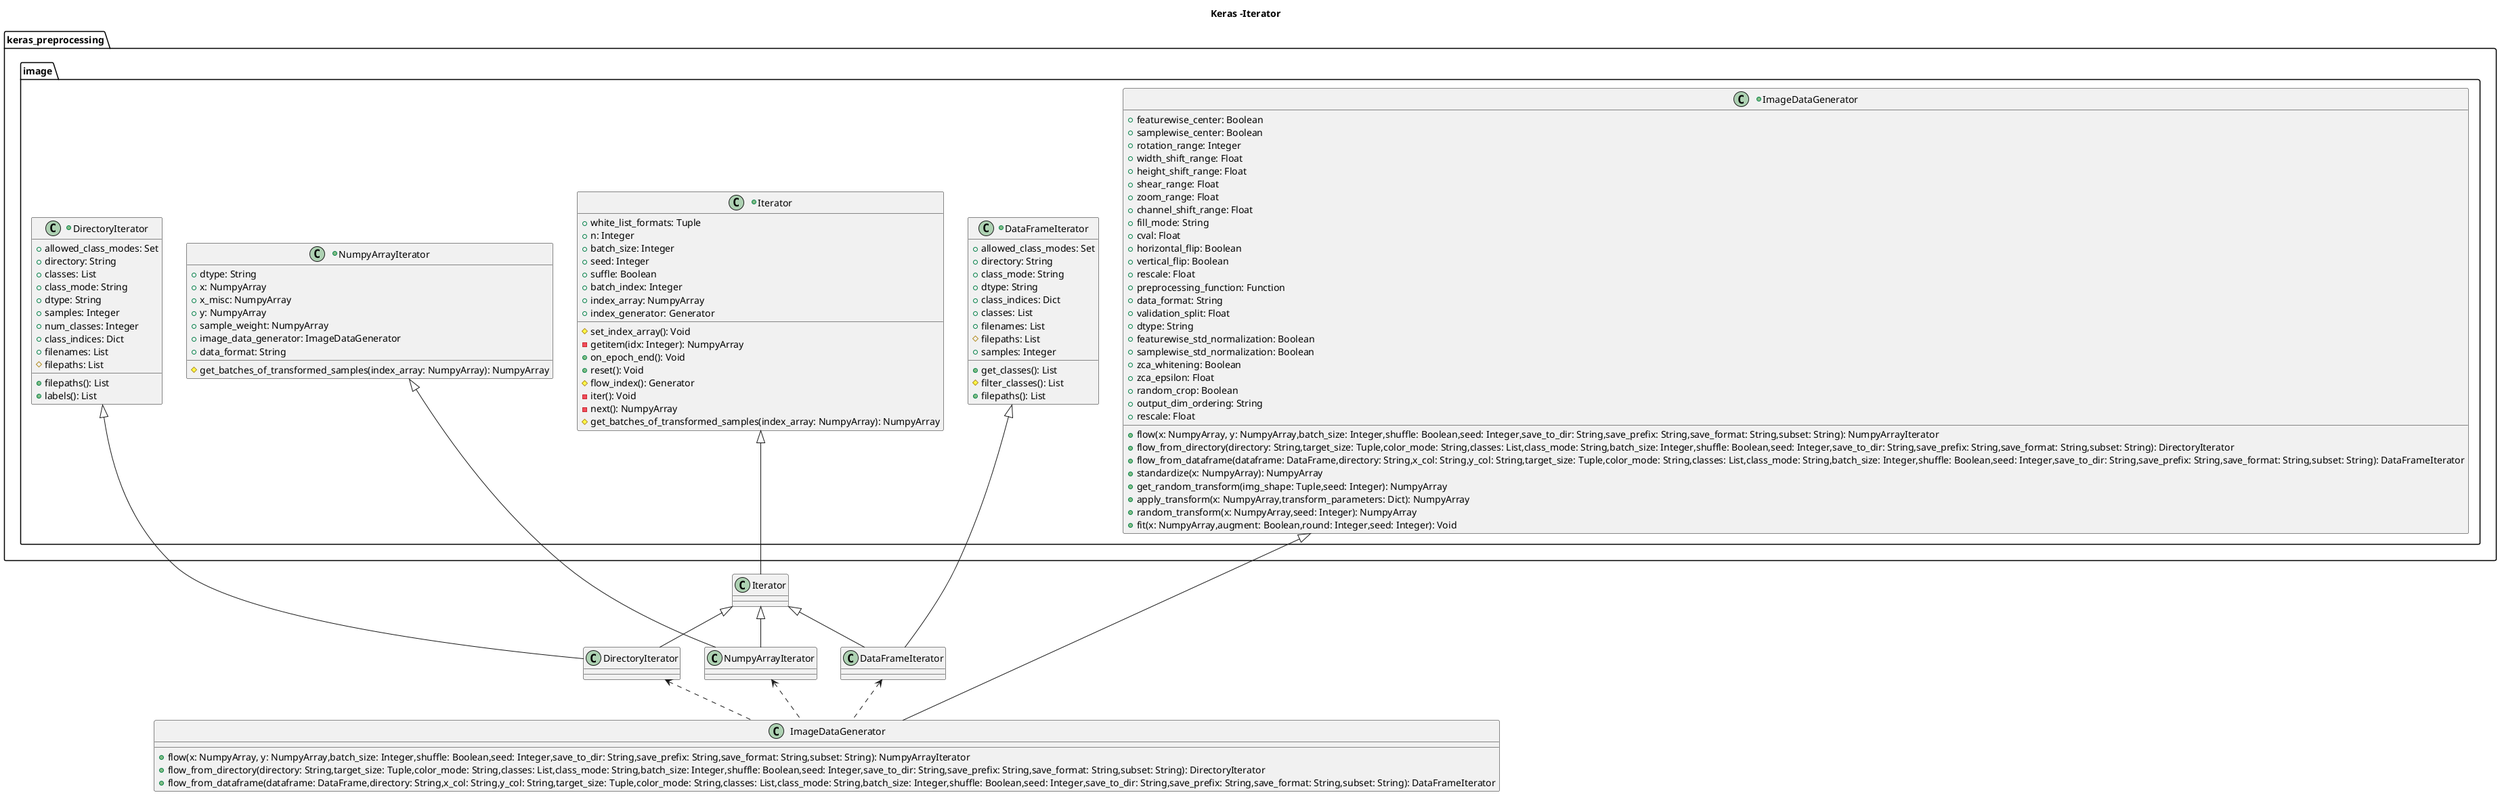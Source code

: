 @startuml

title Keras -Iterator


+class keras_preprocessing.image.Iterator {
    +white_list_formats: Tuple
    +n: Integer
    +batch_size: Integer
    +seed: Integer
    +suffle: Boolean
    +batch_index: Integer
    +index_array: NumpyArray
    +index_generator: Generator

    #set_index_array(): Void
    -getitem(idx: Integer): NumpyArray
    +on_epoch_end(): Void
    +reset(): Void
    #flow_index(): Generator
    -iter(): Void
    -next(): NumpyArray
    #get_batches_of_transformed_samples(index_array: NumpyArray): NumpyArray
    
}

+class keras_preprocessing.image.DataFrameIterator {
    +allowed_class_modes: Set
    +directory: String
    +class_mode: String
    +dtype: String
    +class_indices: Dict
    +classes: List
    +filenames: List
    #filepaths: List
    +samples: Integer

    +get_classes(): List
    #filter_classes(): List
    +filepaths(): List
}

+class keras_preprocessing.image.DirectoryIterator {
    +allowed_class_modes: Set
    +directory: String
    +classes: List
    +class_mode: String
    +dtype: String
    +samples: Integer
    +num_classes: Integer
    +class_indices: Dict
    +filenames: List
    #filepaths: List
    
    +filepaths(): List
    +labels(): List

}

+class keras_preprocessing.image.NumpyArrayIterator {
    +dtype: String
    +x: NumpyArray
    +x_misc: NumpyArray
    +y: NumpyArray
    +sample_weight: NumpyArray
    +image_data_generator: ImageDataGenerator
    +data_format: String
    
    #get_batches_of_transformed_samples(index_array: NumpyArray): NumpyArray
}

+class keras_preprocessing.image.ImageDataGenerator {
    +featurewise_center: Boolean
    +samplewise_center: Boolean
    +rotation_range: Integer
    +width_shift_range: Float
    +height_shift_range: Float
    +shear_range: Float
    +zoom_range: Float
    +channel_shift_range: Float
    +fill_mode: String
    +cval: Float
    +horizontal_flip: Boolean
    +vertical_flip: Boolean
    +rescale: Float
    +preprocessing_function: Function
    +data_format: String
    +validation_split: Float
    +dtype: String
    +featurewise_std_normalization: Boolean
    +samplewise_std_normalization: Boolean
    +zca_whitening: Boolean
    +zca_epsilon: Float
    +random_crop: Boolean
    +output_dim_ordering: String
    +rescale: Float

    +flow(x: NumpyArray, y: NumpyArray,batch_size: Integer,shuffle: Boolean,seed: Integer,save_to_dir: String,save_prefix: String,save_format: String,subset: String): NumpyArrayIterator
    +flow_from_directory(directory: String,target_size: Tuple,color_mode: String,classes: List,class_mode: String,batch_size: Integer,shuffle: Boolean,seed: Integer,save_to_dir: String,save_prefix: String,save_format: String,subset: String): DirectoryIterator
    +flow_from_dataframe(dataframe: DataFrame,directory: String,x_col: String,y_col: String,target_size: Tuple,color_mode: String,classes: List,class_mode: String,batch_size: Integer,shuffle: Boolean,seed: Integer,save_to_dir: String,save_prefix: String,save_format: String,subset: String): DataFrameIterator                 
    +standardize(x: NumpyArray): NumpyArray
    +get_random_transform(img_shape: Tuple,seed: Integer): NumpyArray
    +apply_transform(x: NumpyArray,transform_parameters: Dict): NumpyArray
    +random_transform(x: NumpyArray,seed: Integer): NumpyArray
    +fit(x: NumpyArray,augment: Boolean,round: Integer,seed: Integer): Void
}
class Iterator extends keras_preprocessing.image.Iterator {

}

class DirectoryIterator extends keras_preprocessing.image.DirectoryIterator, Iterator{
   
}

class NumpyArrayIterator extends keras_preprocessing.image.NumpyArrayIterator,Iterator{
       
}
  

class DataFrameIterator extends keras_preprocessing.image.DataFrameIterator,Iterator{
     
}

class ImageDataGenerator extends keras_preprocessing.image.ImageDataGenerator{
    +flow(x: NumpyArray, y: NumpyArray,batch_size: Integer,shuffle: Boolean,seed: Integer,save_to_dir: String,save_prefix: String,save_format: String,subset: String): NumpyArrayIterator
    +flow_from_directory(directory: String,target_size: Tuple,color_mode: String,classes: List,class_mode: String,batch_size: Integer,shuffle: Boolean,seed: Integer,save_to_dir: String,save_prefix: String,save_format: String,subset: String): DirectoryIterator
    +flow_from_dataframe(dataframe: DataFrame,directory: String,x_col: String,y_col: String,target_size: Tuple,color_mode: String,classes: List,class_mode: String,batch_size: Integer,shuffle: Boolean,seed: Integer,save_to_dir: String,save_prefix: String,save_format: String,subset: String): DataFrameIterator
}


ImageDataGenerator -up[dashed]-> DataFrameIterator
ImageDataGenerator -up[dashed]-> NumpyArrayIterator
ImageDataGenerator -up[dashed]-> DirectoryIterator


@enduml